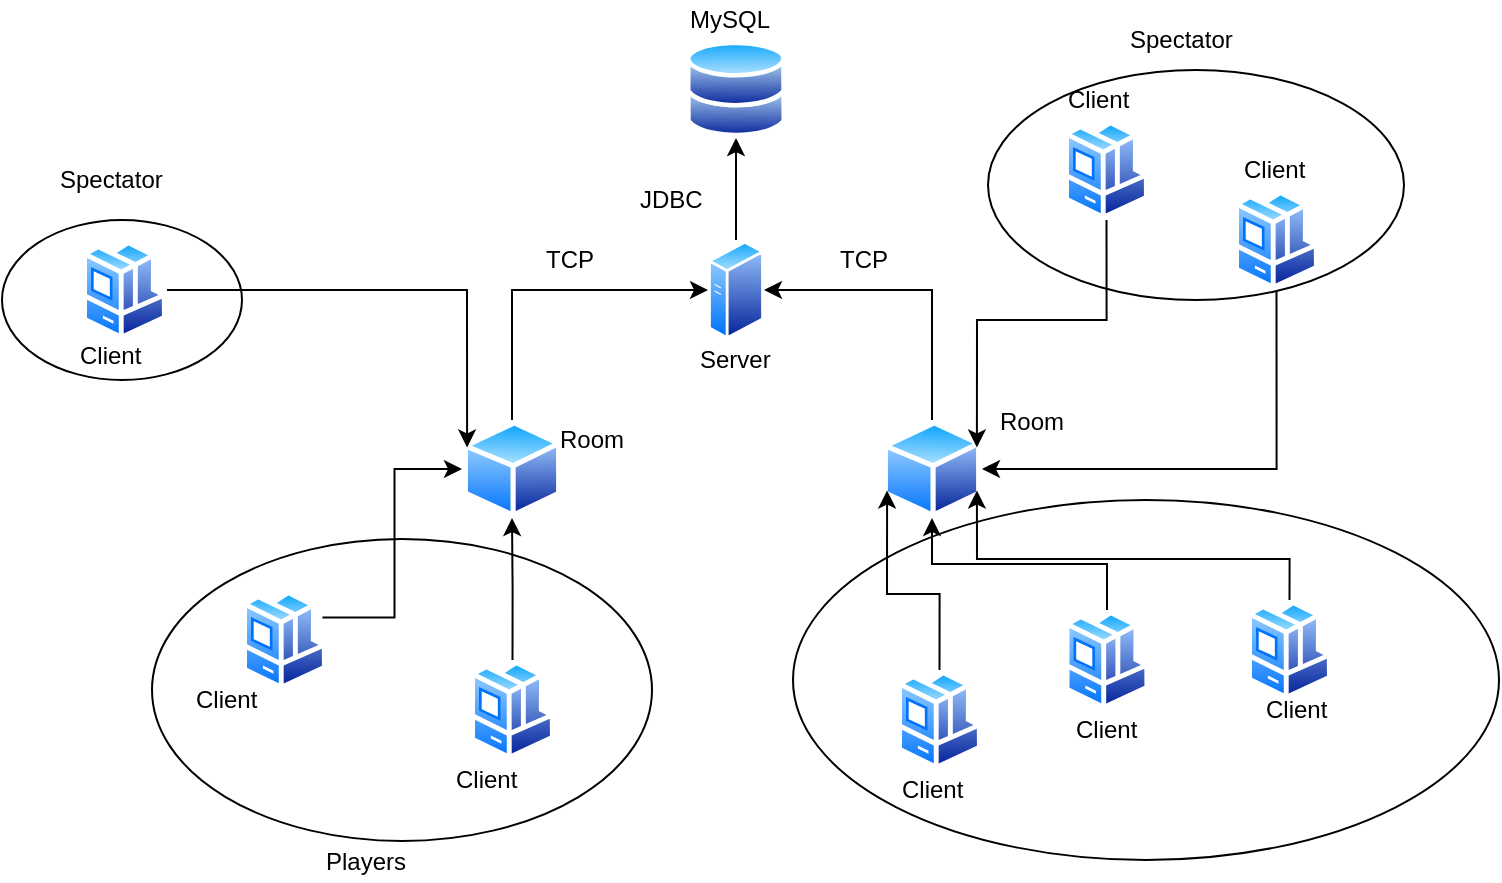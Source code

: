 <mxfile version="12.2.0" type="github" pages="1"><diagram id="QYHLHHXGyIeKaza0JmVe" name="Page-1"><mxGraphModel dx="1088" dy="540" grid="1" gridSize="10" guides="1" tooltips="1" connect="1" arrows="1" fold="1" page="1" pageScale="1" pageWidth="827" pageHeight="1169" math="0" shadow="0"><root><mxCell id="0"/><mxCell id="1" parent="0"/><mxCell id="Ny4--ltaUrccxEcegvUS-44" value="" style="ellipse;whiteSpace=wrap;html=1;fillColor=none;" vertex="1" parent="1"><mxGeometry x="455.5" y="270" width="353" height="180" as="geometry"/></mxCell><mxCell id="Ny4--ltaUrccxEcegvUS-1" value="" style="aspect=fixed;perimeter=ellipsePerimeter;html=1;align=center;shadow=0;dashed=0;spacingTop=3;image;image=img/lib/active_directory/databases.svg;" vertex="1" parent="1"><mxGeometry x="402" y="40" width="50" height="49" as="geometry"/></mxCell><mxCell id="Ny4--ltaUrccxEcegvUS-18" style="edgeStyle=orthogonalEdgeStyle;rounded=0;orthogonalLoop=1;jettySize=auto;html=1;exitX=0.5;exitY=0;exitDx=0;exitDy=0;entryX=0.5;entryY=1;entryDx=0;entryDy=0;" edge="1" parent="1" source="Ny4--ltaUrccxEcegvUS-2" target="Ny4--ltaUrccxEcegvUS-1"><mxGeometry relative="1" as="geometry"/></mxCell><mxCell id="Ny4--ltaUrccxEcegvUS-2" value="" style="aspect=fixed;perimeter=ellipsePerimeter;html=1;align=center;shadow=0;dashed=0;spacingTop=3;image;image=img/lib/active_directory/generic_server.svg;" vertex="1" parent="1"><mxGeometry x="413" y="140" width="28.0" height="50" as="geometry"/></mxCell><mxCell id="Ny4--ltaUrccxEcegvUS-16" style="edgeStyle=orthogonalEdgeStyle;rounded=0;orthogonalLoop=1;jettySize=auto;html=1;exitX=0.5;exitY=0;exitDx=0;exitDy=0;entryX=0;entryY=0.5;entryDx=0;entryDy=0;" edge="1" parent="1" source="Ny4--ltaUrccxEcegvUS-3" target="Ny4--ltaUrccxEcegvUS-2"><mxGeometry relative="1" as="geometry"/></mxCell><mxCell id="Ny4--ltaUrccxEcegvUS-3" value="" style="aspect=fixed;perimeter=ellipsePerimeter;html=1;align=center;shadow=0;dashed=0;spacingTop=3;image;image=img/lib/active_directory/generic_node.svg;" vertex="1" parent="1"><mxGeometry x="290" y="230" width="50" height="49" as="geometry"/></mxCell><mxCell id="Ny4--ltaUrccxEcegvUS-17" style="edgeStyle=orthogonalEdgeStyle;rounded=0;orthogonalLoop=1;jettySize=auto;html=1;exitX=0.5;exitY=0;exitDx=0;exitDy=0;entryX=1;entryY=0.5;entryDx=0;entryDy=0;" edge="1" parent="1" source="Ny4--ltaUrccxEcegvUS-4" target="Ny4--ltaUrccxEcegvUS-2"><mxGeometry relative="1" as="geometry"/></mxCell><mxCell id="Ny4--ltaUrccxEcegvUS-4" value="" style="aspect=fixed;perimeter=ellipsePerimeter;html=1;align=center;shadow=0;dashed=0;spacingTop=3;image;image=img/lib/active_directory/generic_node.svg;" vertex="1" parent="1"><mxGeometry x="500" y="230" width="50" height="49" as="geometry"/></mxCell><mxCell id="Ny4--ltaUrccxEcegvUS-11" style="edgeStyle=orthogonalEdgeStyle;rounded=0;orthogonalLoop=1;jettySize=auto;html=1;exitX=1;exitY=0.25;exitDx=0;exitDy=0;entryX=0;entryY=0.5;entryDx=0;entryDy=0;" edge="1" parent="1" source="Ny4--ltaUrccxEcegvUS-5" target="Ny4--ltaUrccxEcegvUS-3"><mxGeometry relative="1" as="geometry"/></mxCell><mxCell id="Ny4--ltaUrccxEcegvUS-5" value="" style="aspect=fixed;perimeter=ellipsePerimeter;html=1;align=center;shadow=0;dashed=0;spacingTop=3;image;image=img/lib/active_directory/workstation_client.svg;" vertex="1" parent="1"><mxGeometry x="180" y="315" width="42.5" height="50" as="geometry"/></mxCell><mxCell id="Ny4--ltaUrccxEcegvUS-12" style="edgeStyle=orthogonalEdgeStyle;rounded=0;orthogonalLoop=1;jettySize=auto;html=1;exitX=0.5;exitY=0;exitDx=0;exitDy=0;entryX=0.5;entryY=1;entryDx=0;entryDy=0;" edge="1" parent="1" source="Ny4--ltaUrccxEcegvUS-6" target="Ny4--ltaUrccxEcegvUS-3"><mxGeometry relative="1" as="geometry"/></mxCell><mxCell id="Ny4--ltaUrccxEcegvUS-6" value="" style="aspect=fixed;perimeter=ellipsePerimeter;html=1;align=center;shadow=0;dashed=0;spacingTop=3;image;image=img/lib/active_directory/workstation_client.svg;" vertex="1" parent="1"><mxGeometry x="294" y="350" width="42.5" height="50" as="geometry"/></mxCell><mxCell id="Ny4--ltaUrccxEcegvUS-46" style="edgeStyle=orthogonalEdgeStyle;rounded=0;orthogonalLoop=1;jettySize=auto;html=1;exitX=0.5;exitY=0;exitDx=0;exitDy=0;entryX=1;entryY=0.75;entryDx=0;entryDy=0;" edge="1" parent="1" source="Ny4--ltaUrccxEcegvUS-7" target="Ny4--ltaUrccxEcegvUS-4"><mxGeometry relative="1" as="geometry"/></mxCell><mxCell id="Ny4--ltaUrccxEcegvUS-7" value="" style="aspect=fixed;perimeter=ellipsePerimeter;html=1;align=center;shadow=0;dashed=0;spacingTop=3;image;image=img/lib/active_directory/workstation_client.svg;" vertex="1" parent="1"><mxGeometry x="682.5" y="320" width="42.5" height="50" as="geometry"/></mxCell><mxCell id="Ny4--ltaUrccxEcegvUS-13" style="edgeStyle=orthogonalEdgeStyle;rounded=0;orthogonalLoop=1;jettySize=auto;html=1;exitX=0.5;exitY=0;exitDx=0;exitDy=0;entryX=0;entryY=0.75;entryDx=0;entryDy=0;" edge="1" parent="1" source="Ny4--ltaUrccxEcegvUS-8" target="Ny4--ltaUrccxEcegvUS-4"><mxGeometry relative="1" as="geometry"/></mxCell><mxCell id="Ny4--ltaUrccxEcegvUS-8" value="" style="aspect=fixed;perimeter=ellipsePerimeter;html=1;align=center;shadow=0;dashed=0;spacingTop=3;image;image=img/lib/active_directory/workstation_client.svg;" vertex="1" parent="1"><mxGeometry x="507.5" y="355" width="42.5" height="50" as="geometry"/></mxCell><mxCell id="Ny4--ltaUrccxEcegvUS-15" style="edgeStyle=orthogonalEdgeStyle;rounded=0;orthogonalLoop=1;jettySize=auto;html=1;exitX=0.5;exitY=0;exitDx=0;exitDy=0;" edge="1" parent="1" source="Ny4--ltaUrccxEcegvUS-9" target="Ny4--ltaUrccxEcegvUS-4"><mxGeometry relative="1" as="geometry"/></mxCell><mxCell id="Ny4--ltaUrccxEcegvUS-9" value="" style="aspect=fixed;perimeter=ellipsePerimeter;html=1;align=center;shadow=0;dashed=0;spacingTop=3;image;image=img/lib/active_directory/workstation_client.svg;" vertex="1" parent="1"><mxGeometry x="591" y="325" width="43" height="50" as="geometry"/></mxCell><mxCell id="Ny4--ltaUrccxEcegvUS-22" value="MySQL" style="text;html=1;resizable=0;points=[];autosize=1;align=left;verticalAlign=top;spacingTop=-4;" vertex="1" parent="1"><mxGeometry x="402" y="20" width="60" height="20" as="geometry"/></mxCell><mxCell id="Ny4--ltaUrccxEcegvUS-23" value="JDBC" style="text;html=1;resizable=0;points=[];autosize=1;align=left;verticalAlign=top;spacingTop=-4;" vertex="1" parent="1"><mxGeometry x="377" y="110" width="50" height="20" as="geometry"/></mxCell><mxCell id="Ny4--ltaUrccxEcegvUS-24" value="Server" style="text;html=1;resizable=0;points=[];autosize=1;align=left;verticalAlign=top;spacingTop=-4;" vertex="1" parent="1"><mxGeometry x="407" y="190" width="50" height="20" as="geometry"/></mxCell><mxCell id="Ny4--ltaUrccxEcegvUS-25" value="Room" style="text;html=1;resizable=0;points=[];autosize=1;align=left;verticalAlign=top;spacingTop=-4;" vertex="1" parent="1"><mxGeometry x="336.5" y="230" width="50" height="20" as="geometry"/></mxCell><mxCell id="Ny4--ltaUrccxEcegvUS-26" value="Room" style="text;html=1;resizable=0;points=[];autosize=1;align=left;verticalAlign=top;spacingTop=-4;" vertex="1" parent="1"><mxGeometry x="557" y="221" width="50" height="20" as="geometry"/></mxCell><mxCell id="Ny4--ltaUrccxEcegvUS-27" value="Client" style="text;html=1;resizable=0;points=[];autosize=1;align=left;verticalAlign=top;spacingTop=-4;" vertex="1" parent="1"><mxGeometry x="155" y="360" width="50" height="20" as="geometry"/></mxCell><mxCell id="Ny4--ltaUrccxEcegvUS-28" value="Client" style="text;html=1;resizable=0;points=[];autosize=1;align=left;verticalAlign=top;spacingTop=-4;" vertex="1" parent="1"><mxGeometry x="285" y="400" width="50" height="20" as="geometry"/></mxCell><mxCell id="Ny4--ltaUrccxEcegvUS-29" value="Client" style="text;html=1;resizable=0;points=[];autosize=1;align=left;verticalAlign=top;spacingTop=-4;" vertex="1" parent="1"><mxGeometry x="507.5" y="405" width="50" height="20" as="geometry"/></mxCell><mxCell id="Ny4--ltaUrccxEcegvUS-30" value="Client" style="text;html=1;resizable=0;points=[];autosize=1;align=left;verticalAlign=top;spacingTop=-4;" vertex="1" parent="1"><mxGeometry x="595" y="375" width="50" height="20" as="geometry"/></mxCell><mxCell id="Ny4--ltaUrccxEcegvUS-31" value="Client" style="text;html=1;resizable=0;points=[];autosize=1;align=left;verticalAlign=top;spacingTop=-4;" vertex="1" parent="1"><mxGeometry x="690" y="365" width="50" height="20" as="geometry"/></mxCell><mxCell id="Ny4--ltaUrccxEcegvUS-51" style="edgeStyle=orthogonalEdgeStyle;rounded=0;orthogonalLoop=1;jettySize=auto;html=1;exitX=1;exitY=0.5;exitDx=0;exitDy=0;entryX=0;entryY=0.25;entryDx=0;entryDy=0;" edge="1" parent="1" source="Ny4--ltaUrccxEcegvUS-32" target="Ny4--ltaUrccxEcegvUS-3"><mxGeometry relative="1" as="geometry"/></mxCell><mxCell id="Ny4--ltaUrccxEcegvUS-32" value="" style="aspect=fixed;perimeter=ellipsePerimeter;html=1;align=center;shadow=0;dashed=0;spacingTop=3;image;image=img/lib/active_directory/workstation_client.svg;" vertex="1" parent="1"><mxGeometry x="100" y="140" width="42.5" height="50" as="geometry"/></mxCell><mxCell id="Ny4--ltaUrccxEcegvUS-47" style="edgeStyle=orthogonalEdgeStyle;rounded=0;orthogonalLoop=1;jettySize=auto;html=1;exitX=0.5;exitY=1;exitDx=0;exitDy=0;entryX=1;entryY=0.25;entryDx=0;entryDy=0;" edge="1" parent="1" source="Ny4--ltaUrccxEcegvUS-35" target="Ny4--ltaUrccxEcegvUS-4"><mxGeometry relative="1" as="geometry"/></mxCell><mxCell id="Ny4--ltaUrccxEcegvUS-35" value="" style="aspect=fixed;perimeter=ellipsePerimeter;html=1;align=center;shadow=0;dashed=0;spacingTop=3;image;image=img/lib/active_directory/workstation_client.svg;" vertex="1" parent="1"><mxGeometry x="591" y="80" width="42.5" height="50" as="geometry"/></mxCell><mxCell id="Ny4--ltaUrccxEcegvUS-48" style="edgeStyle=orthogonalEdgeStyle;rounded=0;orthogonalLoop=1;jettySize=auto;html=1;exitX=0.5;exitY=1;exitDx=0;exitDy=0;entryX=1;entryY=0.5;entryDx=0;entryDy=0;" edge="1" parent="1" source="Ny4--ltaUrccxEcegvUS-36" target="Ny4--ltaUrccxEcegvUS-4"><mxGeometry relative="1" as="geometry"/></mxCell><mxCell id="Ny4--ltaUrccxEcegvUS-36" value="" style="aspect=fixed;perimeter=ellipsePerimeter;html=1;align=center;shadow=0;dashed=0;spacingTop=3;image;image=img/lib/active_directory/workstation_client.svg;" vertex="1" parent="1"><mxGeometry x="676" y="115" width="42.5" height="50" as="geometry"/></mxCell><mxCell id="Ny4--ltaUrccxEcegvUS-37" value="Client" style="text;html=1;resizable=0;points=[];autosize=1;align=left;verticalAlign=top;spacingTop=-4;" vertex="1" parent="1"><mxGeometry x="591" y="60" width="50" height="20" as="geometry"/></mxCell><mxCell id="Ny4--ltaUrccxEcegvUS-38" value="Client" style="text;html=1;resizable=0;points=[];autosize=1;align=left;verticalAlign=top;spacingTop=-4;" vertex="1" parent="1"><mxGeometry x="679" y="95" width="50" height="20" as="geometry"/></mxCell><mxCell id="Ny4--ltaUrccxEcegvUS-41" value="Client" style="text;html=1;resizable=0;points=[];autosize=1;align=left;verticalAlign=top;spacingTop=-4;" vertex="1" parent="1"><mxGeometry x="97" y="188" width="50" height="20" as="geometry"/></mxCell><mxCell id="Ny4--ltaUrccxEcegvUS-42" value="" style="ellipse;whiteSpace=wrap;html=1;fillColor=none;" vertex="1" parent="1"><mxGeometry x="135" y="289.5" width="250" height="151" as="geometry"/></mxCell><mxCell id="Ny4--ltaUrccxEcegvUS-43" value="Players" style="text;html=1;resizable=0;points=[];autosize=1;align=left;verticalAlign=top;spacingTop=-4;" vertex="1" parent="1"><mxGeometry x="220" y="440.5" width="60" height="20" as="geometry"/></mxCell><mxCell id="Ny4--ltaUrccxEcegvUS-49" value="" style="ellipse;whiteSpace=wrap;html=1;fillColor=none;" vertex="1" parent="1"><mxGeometry x="553" y="55" width="208" height="115" as="geometry"/></mxCell><mxCell id="Ny4--ltaUrccxEcegvUS-50" value="" style="ellipse;whiteSpace=wrap;html=1;fillColor=none;" vertex="1" parent="1"><mxGeometry x="60" y="130" width="120" height="80" as="geometry"/></mxCell><mxCell id="Ny4--ltaUrccxEcegvUS-52" value="Spectator" style="text;html=1;resizable=0;points=[];autosize=1;align=left;verticalAlign=top;spacingTop=-4;" vertex="1" parent="1"><mxGeometry x="87" y="100" width="70" height="20" as="geometry"/></mxCell><mxCell id="Ny4--ltaUrccxEcegvUS-53" value="Spectator" style="text;html=1;resizable=0;points=[];autosize=1;align=left;verticalAlign=top;spacingTop=-4;" vertex="1" parent="1"><mxGeometry x="622" y="30" width="70" height="20" as="geometry"/></mxCell><mxCell id="Ny4--ltaUrccxEcegvUS-54" value="TCP" style="text;html=1;resizable=0;points=[];autosize=1;align=left;verticalAlign=top;spacingTop=-4;" vertex="1" parent="1"><mxGeometry x="330" y="140" width="40" height="20" as="geometry"/></mxCell><mxCell id="Ny4--ltaUrccxEcegvUS-55" value="TCP" style="text;html=1;resizable=0;points=[];autosize=1;align=left;verticalAlign=top;spacingTop=-4;" vertex="1" parent="1"><mxGeometry x="477" y="140" width="40" height="20" as="geometry"/></mxCell></root></mxGraphModel></diagram></mxfile>